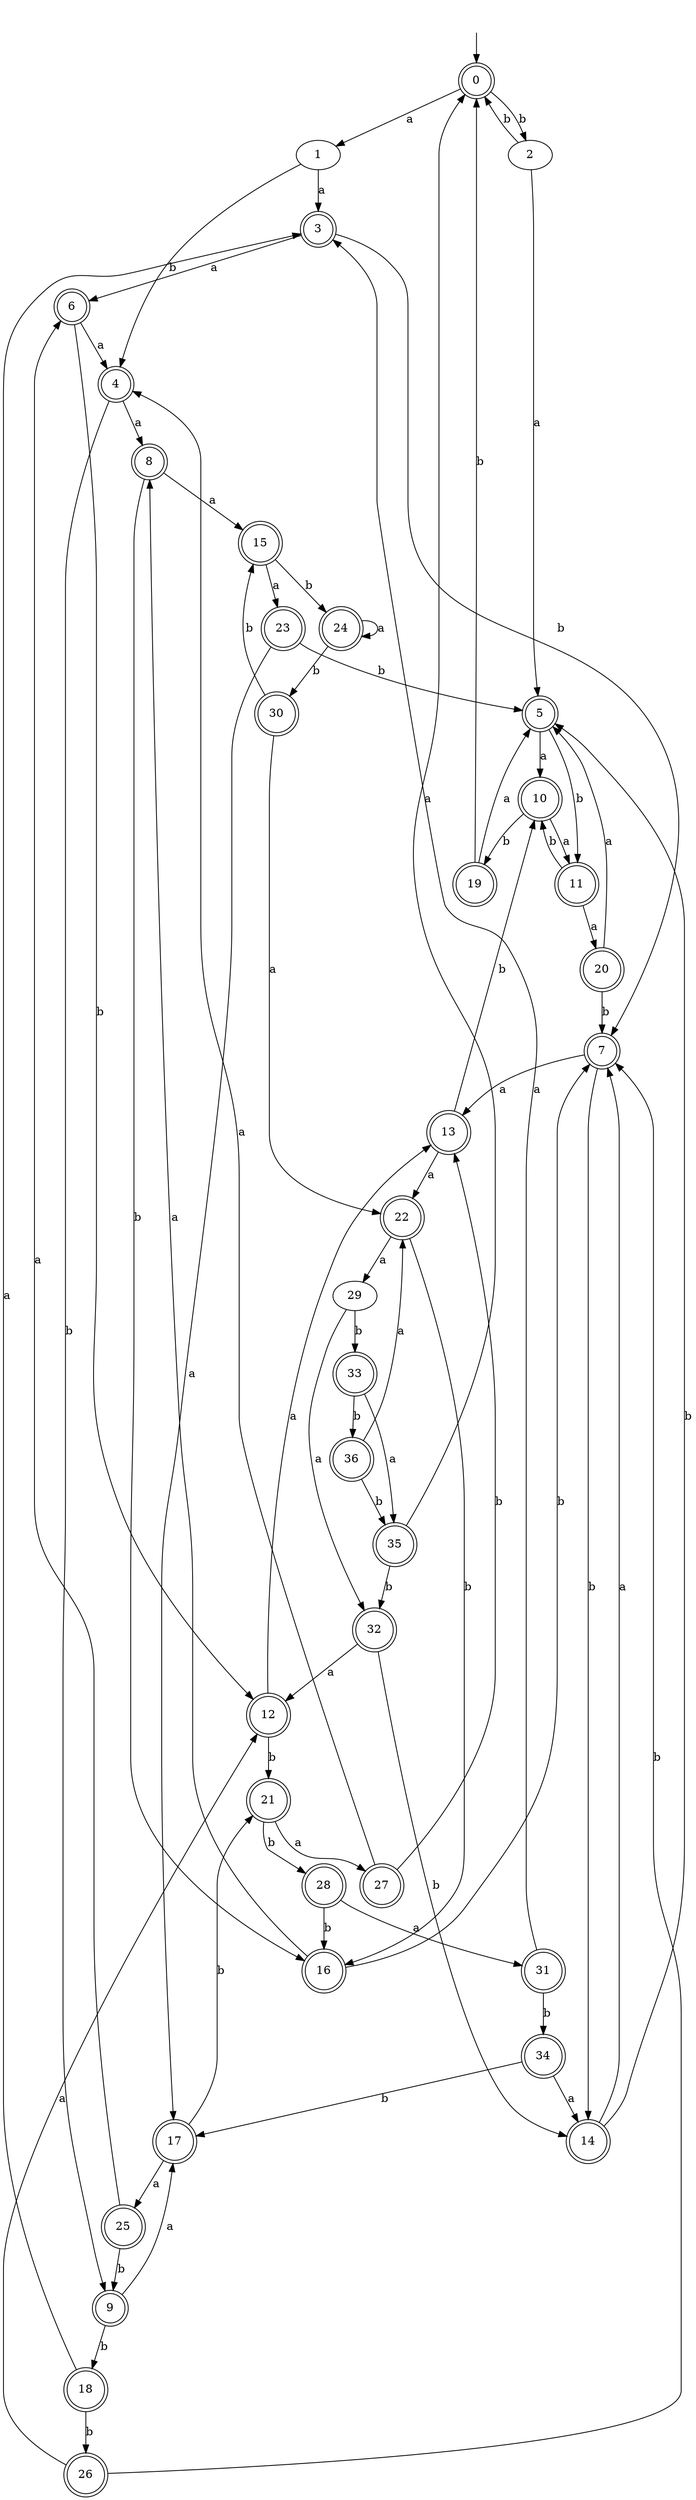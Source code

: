 digraph RandomDFA {
  __start0 [label="", shape=none];
  __start0 -> 0 [label=""];
  0 [shape=circle] [shape=doublecircle]
  0 -> 1 [label="a"]
  0 -> 2 [label="b"]
  1
  1 -> 3 [label="a"]
  1 -> 4 [label="b"]
  2
  2 -> 5 [label="a"]
  2 -> 0 [label="b"]
  3 [shape=doublecircle]
  3 -> 6 [label="a"]
  3 -> 7 [label="b"]
  4 [shape=doublecircle]
  4 -> 8 [label="a"]
  4 -> 9 [label="b"]
  5 [shape=doublecircle]
  5 -> 10 [label="a"]
  5 -> 11 [label="b"]
  6 [shape=doublecircle]
  6 -> 4 [label="a"]
  6 -> 12 [label="b"]
  7 [shape=doublecircle]
  7 -> 13 [label="a"]
  7 -> 14 [label="b"]
  8 [shape=doublecircle]
  8 -> 15 [label="a"]
  8 -> 16 [label="b"]
  9 [shape=doublecircle]
  9 -> 17 [label="a"]
  9 -> 18 [label="b"]
  10 [shape=doublecircle]
  10 -> 11 [label="a"]
  10 -> 19 [label="b"]
  11 [shape=doublecircle]
  11 -> 20 [label="a"]
  11 -> 10 [label="b"]
  12 [shape=doublecircle]
  12 -> 13 [label="a"]
  12 -> 21 [label="b"]
  13 [shape=doublecircle]
  13 -> 22 [label="a"]
  13 -> 10 [label="b"]
  14 [shape=doublecircle]
  14 -> 7 [label="a"]
  14 -> 5 [label="b"]
  15 [shape=doublecircle]
  15 -> 23 [label="a"]
  15 -> 24 [label="b"]
  16 [shape=doublecircle]
  16 -> 8 [label="a"]
  16 -> 7 [label="b"]
  17 [shape=doublecircle]
  17 -> 25 [label="a"]
  17 -> 21 [label="b"]
  18 [shape=doublecircle]
  18 -> 3 [label="a"]
  18 -> 26 [label="b"]
  19 [shape=doublecircle]
  19 -> 5 [label="a"]
  19 -> 0 [label="b"]
  20 [shape=doublecircle]
  20 -> 5 [label="a"]
  20 -> 7 [label="b"]
  21 [shape=doublecircle]
  21 -> 27 [label="a"]
  21 -> 28 [label="b"]
  22 [shape=doublecircle]
  22 -> 29 [label="a"]
  22 -> 16 [label="b"]
  23 [shape=doublecircle]
  23 -> 17 [label="a"]
  23 -> 5 [label="b"]
  24 [shape=doublecircle]
  24 -> 24 [label="a"]
  24 -> 30 [label="b"]
  25 [shape=doublecircle]
  25 -> 6 [label="a"]
  25 -> 9 [label="b"]
  26 [shape=doublecircle]
  26 -> 12 [label="a"]
  26 -> 7 [label="b"]
  27 [shape=doublecircle]
  27 -> 4 [label="a"]
  27 -> 13 [label="b"]
  28 [shape=doublecircle]
  28 -> 31 [label="a"]
  28 -> 16 [label="b"]
  29
  29 -> 32 [label="a"]
  29 -> 33 [label="b"]
  30 [shape=doublecircle]
  30 -> 22 [label="a"]
  30 -> 15 [label="b"]
  31 [shape=doublecircle]
  31 -> 3 [label="a"]
  31 -> 34 [label="b"]
  32 [shape=doublecircle]
  32 -> 12 [label="a"]
  32 -> 14 [label="b"]
  33 [shape=doublecircle]
  33 -> 35 [label="a"]
  33 -> 36 [label="b"]
  34 [shape=doublecircle]
  34 -> 14 [label="a"]
  34 -> 17 [label="b"]
  35 [shape=doublecircle]
  35 -> 0 [label="a"]
  35 -> 32 [label="b"]
  36 [shape=doublecircle]
  36 -> 22 [label="a"]
  36 -> 35 [label="b"]
}
